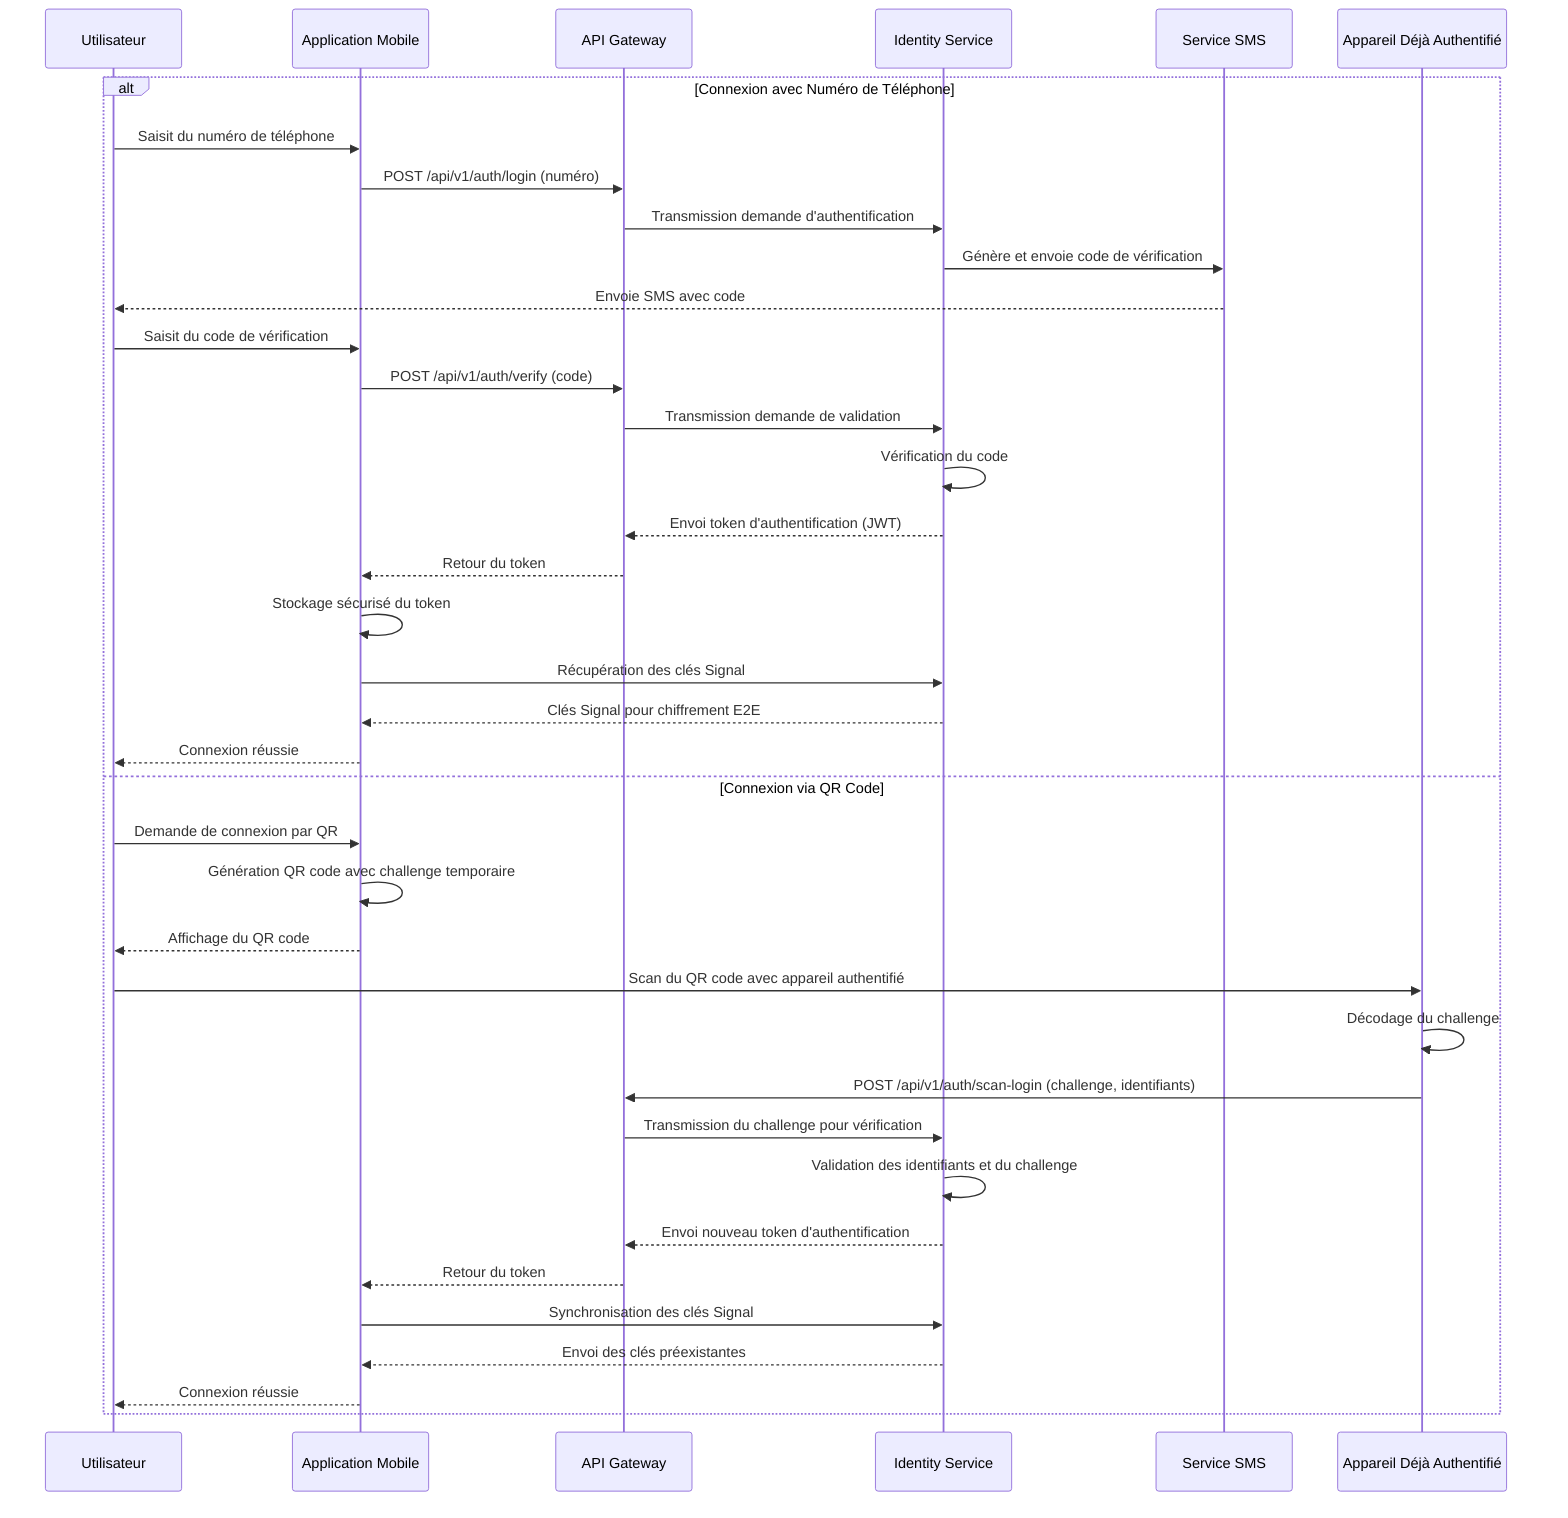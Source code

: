 sequenceDiagram
    participant User as Utilisateur
    participant MobileApp as Application Mobile
    participant API as API Gateway
    participant Identity as Identity Service
    participant SMS as Service SMS
    participant User2 as Appareil Déjà Authentifié

    alt Connexion avec Numéro de Téléphone
        User->>MobileApp: Saisit du numéro de téléphone
        MobileApp->>API: POST /api/v1/auth/login (numéro)
        API->>Identity: Transmission demande d'authentification
        Identity->>SMS: Génère et envoie code de vérification
        SMS-->>User: Envoie SMS avec code
        User->>MobileApp: Saisit du code de vérification
        MobileApp->>API: POST /api/v1/auth/verify (code)
        API->>Identity: Transmission demande de validation
        Identity->>Identity: Vérification du code
        Identity-->>API: Envoi token d'authentification (JWT)
        API-->>MobileApp: Retour du token
        MobileApp->>MobileApp: Stockage sécurisé du token
        MobileApp->>Identity: Récupération des clés Signal
        Identity-->>MobileApp: Clés Signal pour chiffrement E2E
        MobileApp-->>User: Connexion réussie
    else Connexion via QR Code
        User->>MobileApp: Demande de connexion par QR
        MobileApp->>MobileApp: Génération QR code avec challenge temporaire
        MobileApp-->>User: Affichage du QR code
        User->>User2: Scan du QR code avec appareil authentifié
        User2->>User2: Décodage du challenge
        User2->>API: POST /api/v1/auth/scan-login (challenge, identifiants)
        API->>Identity: Transmission du challenge pour vérification
        Identity->>Identity: Validation des identifiants et du challenge
        Identity-->>API: Envoi nouveau token d'authentification
        API-->>MobileApp: Retour du token
        MobileApp->>Identity: Synchronisation des clés Signal
        Identity-->>MobileApp: Envoi des clés préexistantes
        MobileApp-->>User: Connexion réussie
    end